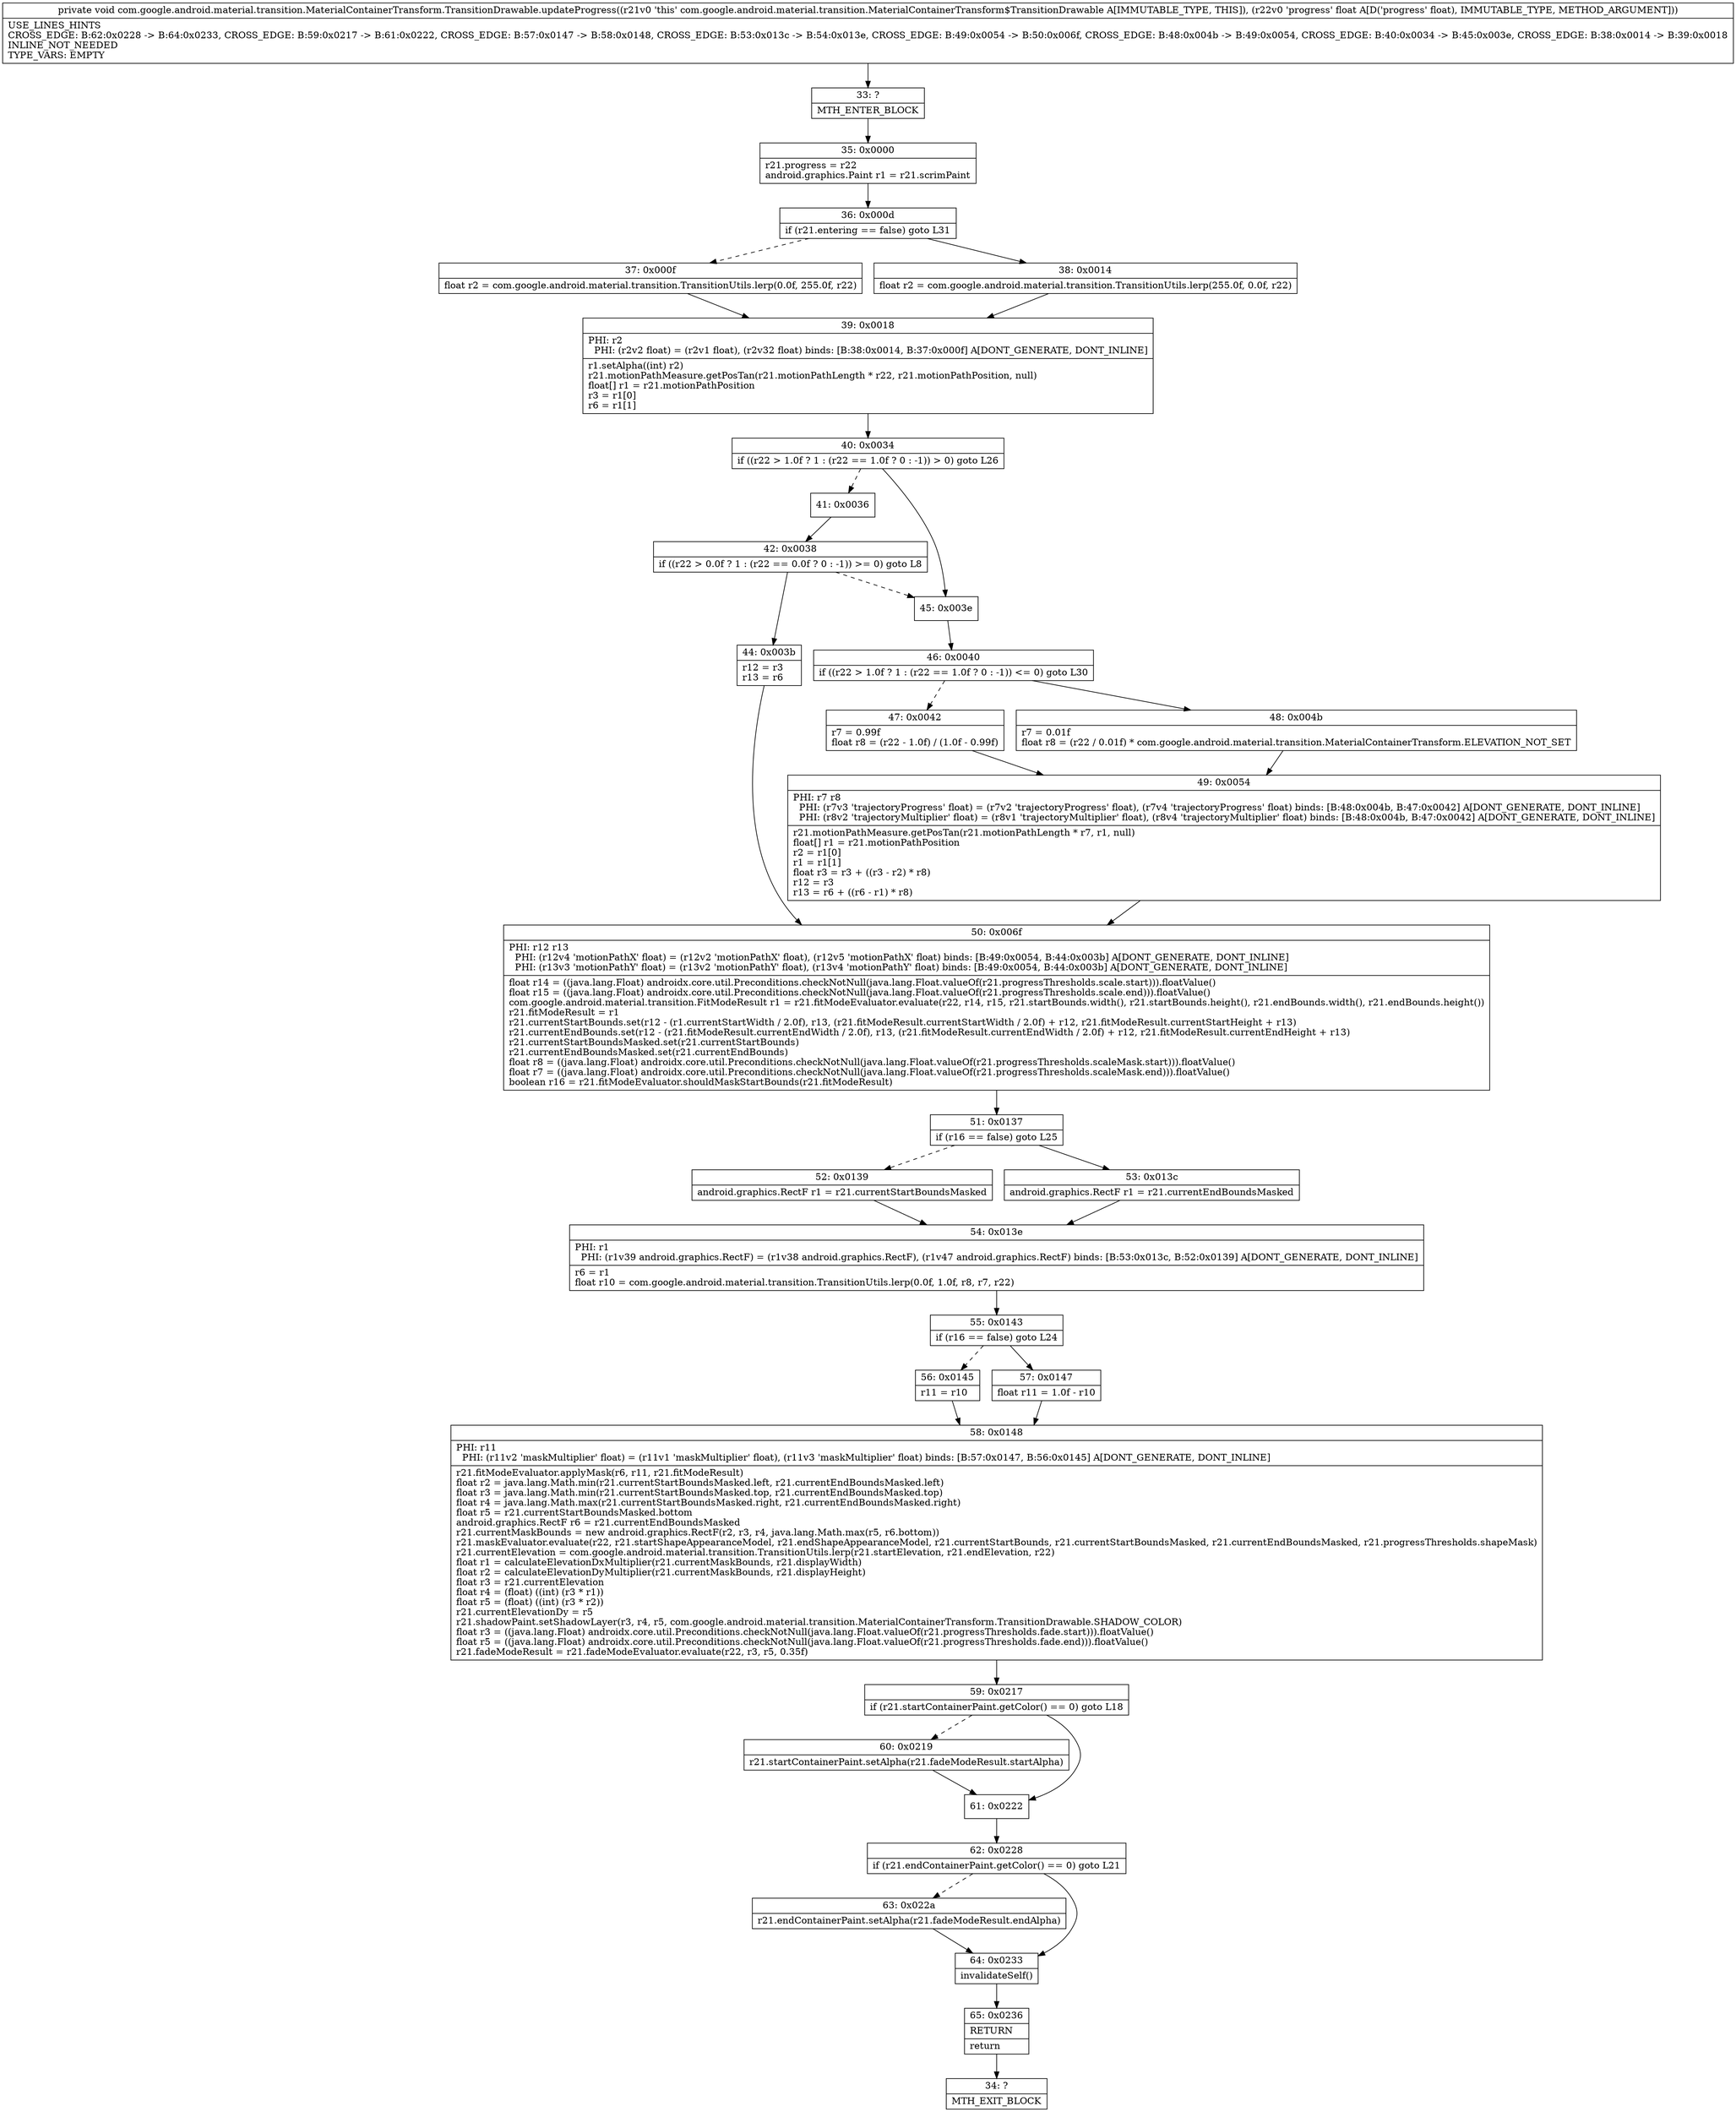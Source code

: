 digraph "CFG forcom.google.android.material.transition.MaterialContainerTransform.TransitionDrawable.updateProgress(F)V" {
Node_33 [shape=record,label="{33\:\ ?|MTH_ENTER_BLOCK\l}"];
Node_35 [shape=record,label="{35\:\ 0x0000|r21.progress = r22\landroid.graphics.Paint r1 = r21.scrimPaint\l}"];
Node_36 [shape=record,label="{36\:\ 0x000d|if (r21.entering == false) goto L31\l}"];
Node_37 [shape=record,label="{37\:\ 0x000f|float r2 = com.google.android.material.transition.TransitionUtils.lerp(0.0f, 255.0f, r22)\l}"];
Node_39 [shape=record,label="{39\:\ 0x0018|PHI: r2 \l  PHI: (r2v2 float) = (r2v1 float), (r2v32 float) binds: [B:38:0x0014, B:37:0x000f] A[DONT_GENERATE, DONT_INLINE]\l|r1.setAlpha((int) r2)\lr21.motionPathMeasure.getPosTan(r21.motionPathLength * r22, r21.motionPathPosition, null)\lfloat[] r1 = r21.motionPathPosition\lr3 = r1[0]\lr6 = r1[1]\l}"];
Node_40 [shape=record,label="{40\:\ 0x0034|if ((r22 \> 1.0f ? 1 : (r22 == 1.0f ? 0 : \-1)) \> 0) goto L26\l}"];
Node_41 [shape=record,label="{41\:\ 0x0036}"];
Node_42 [shape=record,label="{42\:\ 0x0038|if ((r22 \> 0.0f ? 1 : (r22 == 0.0f ? 0 : \-1)) \>= 0) goto L8\l}"];
Node_44 [shape=record,label="{44\:\ 0x003b|r12 = r3\lr13 = r6\l}"];
Node_50 [shape=record,label="{50\:\ 0x006f|PHI: r12 r13 \l  PHI: (r12v4 'motionPathX' float) = (r12v2 'motionPathX' float), (r12v5 'motionPathX' float) binds: [B:49:0x0054, B:44:0x003b] A[DONT_GENERATE, DONT_INLINE]\l  PHI: (r13v3 'motionPathY' float) = (r13v2 'motionPathY' float), (r13v4 'motionPathY' float) binds: [B:49:0x0054, B:44:0x003b] A[DONT_GENERATE, DONT_INLINE]\l|float r14 = ((java.lang.Float) androidx.core.util.Preconditions.checkNotNull(java.lang.Float.valueOf(r21.progressThresholds.scale.start))).floatValue()\lfloat r15 = ((java.lang.Float) androidx.core.util.Preconditions.checkNotNull(java.lang.Float.valueOf(r21.progressThresholds.scale.end))).floatValue()\lcom.google.android.material.transition.FitModeResult r1 = r21.fitModeEvaluator.evaluate(r22, r14, r15, r21.startBounds.width(), r21.startBounds.height(), r21.endBounds.width(), r21.endBounds.height())\lr21.fitModeResult = r1\lr21.currentStartBounds.set(r12 \- (r1.currentStartWidth \/ 2.0f), r13, (r21.fitModeResult.currentStartWidth \/ 2.0f) + r12, r21.fitModeResult.currentStartHeight + r13)\lr21.currentEndBounds.set(r12 \- (r21.fitModeResult.currentEndWidth \/ 2.0f), r13, (r21.fitModeResult.currentEndWidth \/ 2.0f) + r12, r21.fitModeResult.currentEndHeight + r13)\lr21.currentStartBoundsMasked.set(r21.currentStartBounds)\lr21.currentEndBoundsMasked.set(r21.currentEndBounds)\lfloat r8 = ((java.lang.Float) androidx.core.util.Preconditions.checkNotNull(java.lang.Float.valueOf(r21.progressThresholds.scaleMask.start))).floatValue()\lfloat r7 = ((java.lang.Float) androidx.core.util.Preconditions.checkNotNull(java.lang.Float.valueOf(r21.progressThresholds.scaleMask.end))).floatValue()\lboolean r16 = r21.fitModeEvaluator.shouldMaskStartBounds(r21.fitModeResult)\l}"];
Node_51 [shape=record,label="{51\:\ 0x0137|if (r16 == false) goto L25\l}"];
Node_52 [shape=record,label="{52\:\ 0x0139|android.graphics.RectF r1 = r21.currentStartBoundsMasked\l}"];
Node_54 [shape=record,label="{54\:\ 0x013e|PHI: r1 \l  PHI: (r1v39 android.graphics.RectF) = (r1v38 android.graphics.RectF), (r1v47 android.graphics.RectF) binds: [B:53:0x013c, B:52:0x0139] A[DONT_GENERATE, DONT_INLINE]\l|r6 = r1\lfloat r10 = com.google.android.material.transition.TransitionUtils.lerp(0.0f, 1.0f, r8, r7, r22)\l}"];
Node_55 [shape=record,label="{55\:\ 0x0143|if (r16 == false) goto L24\l}"];
Node_56 [shape=record,label="{56\:\ 0x0145|r11 = r10\l}"];
Node_58 [shape=record,label="{58\:\ 0x0148|PHI: r11 \l  PHI: (r11v2 'maskMultiplier' float) = (r11v1 'maskMultiplier' float), (r11v3 'maskMultiplier' float) binds: [B:57:0x0147, B:56:0x0145] A[DONT_GENERATE, DONT_INLINE]\l|r21.fitModeEvaluator.applyMask(r6, r11, r21.fitModeResult)\lfloat r2 = java.lang.Math.min(r21.currentStartBoundsMasked.left, r21.currentEndBoundsMasked.left)\lfloat r3 = java.lang.Math.min(r21.currentStartBoundsMasked.top, r21.currentEndBoundsMasked.top)\lfloat r4 = java.lang.Math.max(r21.currentStartBoundsMasked.right, r21.currentEndBoundsMasked.right)\lfloat r5 = r21.currentStartBoundsMasked.bottom\landroid.graphics.RectF r6 = r21.currentEndBoundsMasked\lr21.currentMaskBounds = new android.graphics.RectF(r2, r3, r4, java.lang.Math.max(r5, r6.bottom))\lr21.maskEvaluator.evaluate(r22, r21.startShapeAppearanceModel, r21.endShapeAppearanceModel, r21.currentStartBounds, r21.currentStartBoundsMasked, r21.currentEndBoundsMasked, r21.progressThresholds.shapeMask)\lr21.currentElevation = com.google.android.material.transition.TransitionUtils.lerp(r21.startElevation, r21.endElevation, r22)\lfloat r1 = calculateElevationDxMultiplier(r21.currentMaskBounds, r21.displayWidth)\lfloat r2 = calculateElevationDyMultiplier(r21.currentMaskBounds, r21.displayHeight)\lfloat r3 = r21.currentElevation\lfloat r4 = (float) ((int) (r3 * r1))\lfloat r5 = (float) ((int) (r3 * r2))\lr21.currentElevationDy = r5\lr21.shadowPaint.setShadowLayer(r3, r4, r5, com.google.android.material.transition.MaterialContainerTransform.TransitionDrawable.SHADOW_COLOR)\lfloat r3 = ((java.lang.Float) androidx.core.util.Preconditions.checkNotNull(java.lang.Float.valueOf(r21.progressThresholds.fade.start))).floatValue()\lfloat r5 = ((java.lang.Float) androidx.core.util.Preconditions.checkNotNull(java.lang.Float.valueOf(r21.progressThresholds.fade.end))).floatValue()\lr21.fadeModeResult = r21.fadeModeEvaluator.evaluate(r22, r3, r5, 0.35f)\l}"];
Node_59 [shape=record,label="{59\:\ 0x0217|if (r21.startContainerPaint.getColor() == 0) goto L18\l}"];
Node_60 [shape=record,label="{60\:\ 0x0219|r21.startContainerPaint.setAlpha(r21.fadeModeResult.startAlpha)\l}"];
Node_61 [shape=record,label="{61\:\ 0x0222}"];
Node_62 [shape=record,label="{62\:\ 0x0228|if (r21.endContainerPaint.getColor() == 0) goto L21\l}"];
Node_63 [shape=record,label="{63\:\ 0x022a|r21.endContainerPaint.setAlpha(r21.fadeModeResult.endAlpha)\l}"];
Node_64 [shape=record,label="{64\:\ 0x0233|invalidateSelf()\l}"];
Node_65 [shape=record,label="{65\:\ 0x0236|RETURN\l|return\l}"];
Node_34 [shape=record,label="{34\:\ ?|MTH_EXIT_BLOCK\l}"];
Node_57 [shape=record,label="{57\:\ 0x0147|float r11 = 1.0f \- r10\l}"];
Node_53 [shape=record,label="{53\:\ 0x013c|android.graphics.RectF r1 = r21.currentEndBoundsMasked\l}"];
Node_45 [shape=record,label="{45\:\ 0x003e}"];
Node_46 [shape=record,label="{46\:\ 0x0040|if ((r22 \> 1.0f ? 1 : (r22 == 1.0f ? 0 : \-1)) \<= 0) goto L30\l}"];
Node_47 [shape=record,label="{47\:\ 0x0042|r7 = 0.99f\lfloat r8 = (r22 \- 1.0f) \/ (1.0f \- 0.99f)\l}"];
Node_49 [shape=record,label="{49\:\ 0x0054|PHI: r7 r8 \l  PHI: (r7v3 'trajectoryProgress' float) = (r7v2 'trajectoryProgress' float), (r7v4 'trajectoryProgress' float) binds: [B:48:0x004b, B:47:0x0042] A[DONT_GENERATE, DONT_INLINE]\l  PHI: (r8v2 'trajectoryMultiplier' float) = (r8v1 'trajectoryMultiplier' float), (r8v4 'trajectoryMultiplier' float) binds: [B:48:0x004b, B:47:0x0042] A[DONT_GENERATE, DONT_INLINE]\l|r21.motionPathMeasure.getPosTan(r21.motionPathLength * r7, r1, null)\lfloat[] r1 = r21.motionPathPosition\lr2 = r1[0]\lr1 = r1[1]\lfloat r3 = r3 + ((r3 \- r2) * r8)\lr12 = r3\lr13 = r6 + ((r6 \- r1) * r8)\l}"];
Node_48 [shape=record,label="{48\:\ 0x004b|r7 = 0.01f\lfloat r8 = (r22 \/ 0.01f) * com.google.android.material.transition.MaterialContainerTransform.ELEVATION_NOT_SET\l}"];
Node_38 [shape=record,label="{38\:\ 0x0014|float r2 = com.google.android.material.transition.TransitionUtils.lerp(255.0f, 0.0f, r22)\l}"];
MethodNode[shape=record,label="{private void com.google.android.material.transition.MaterialContainerTransform.TransitionDrawable.updateProgress((r21v0 'this' com.google.android.material.transition.MaterialContainerTransform$TransitionDrawable A[IMMUTABLE_TYPE, THIS]), (r22v0 'progress' float A[D('progress' float), IMMUTABLE_TYPE, METHOD_ARGUMENT]))  | USE_LINES_HINTS\lCROSS_EDGE: B:62:0x0228 \-\> B:64:0x0233, CROSS_EDGE: B:59:0x0217 \-\> B:61:0x0222, CROSS_EDGE: B:57:0x0147 \-\> B:58:0x0148, CROSS_EDGE: B:53:0x013c \-\> B:54:0x013e, CROSS_EDGE: B:49:0x0054 \-\> B:50:0x006f, CROSS_EDGE: B:48:0x004b \-\> B:49:0x0054, CROSS_EDGE: B:40:0x0034 \-\> B:45:0x003e, CROSS_EDGE: B:38:0x0014 \-\> B:39:0x0018\lINLINE_NOT_NEEDED\lTYPE_VARS: EMPTY\l}"];
MethodNode -> Node_33;Node_33 -> Node_35;
Node_35 -> Node_36;
Node_36 -> Node_37[style=dashed];
Node_36 -> Node_38;
Node_37 -> Node_39;
Node_39 -> Node_40;
Node_40 -> Node_41[style=dashed];
Node_40 -> Node_45;
Node_41 -> Node_42;
Node_42 -> Node_44;
Node_42 -> Node_45[style=dashed];
Node_44 -> Node_50;
Node_50 -> Node_51;
Node_51 -> Node_52[style=dashed];
Node_51 -> Node_53;
Node_52 -> Node_54;
Node_54 -> Node_55;
Node_55 -> Node_56[style=dashed];
Node_55 -> Node_57;
Node_56 -> Node_58;
Node_58 -> Node_59;
Node_59 -> Node_60[style=dashed];
Node_59 -> Node_61;
Node_60 -> Node_61;
Node_61 -> Node_62;
Node_62 -> Node_63[style=dashed];
Node_62 -> Node_64;
Node_63 -> Node_64;
Node_64 -> Node_65;
Node_65 -> Node_34;
Node_57 -> Node_58;
Node_53 -> Node_54;
Node_45 -> Node_46;
Node_46 -> Node_47[style=dashed];
Node_46 -> Node_48;
Node_47 -> Node_49;
Node_49 -> Node_50;
Node_48 -> Node_49;
Node_38 -> Node_39;
}


